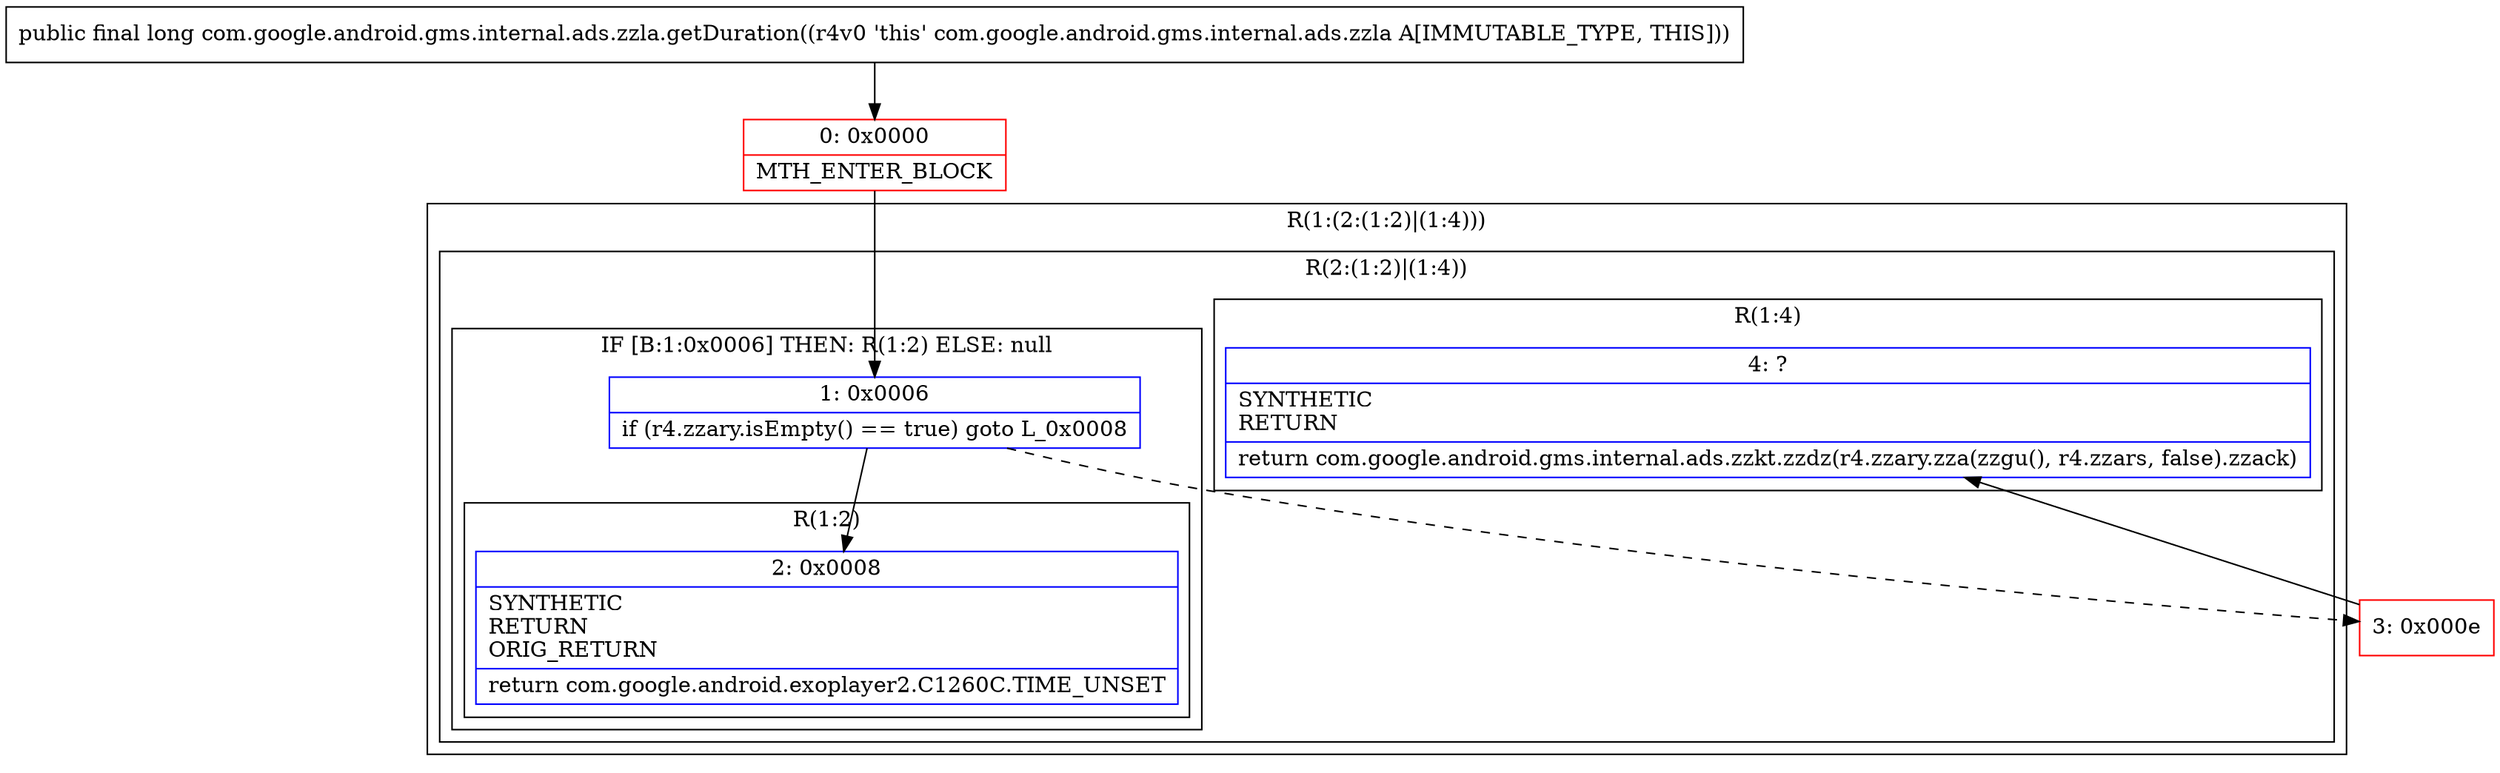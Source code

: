 digraph "CFG forcom.google.android.gms.internal.ads.zzla.getDuration()J" {
subgraph cluster_Region_1875088220 {
label = "R(1:(2:(1:2)|(1:4)))";
node [shape=record,color=blue];
subgraph cluster_Region_896968344 {
label = "R(2:(1:2)|(1:4))";
node [shape=record,color=blue];
subgraph cluster_IfRegion_956087889 {
label = "IF [B:1:0x0006] THEN: R(1:2) ELSE: null";
node [shape=record,color=blue];
Node_1 [shape=record,label="{1\:\ 0x0006|if (r4.zzary.isEmpty() == true) goto L_0x0008\l}"];
subgraph cluster_Region_207640119 {
label = "R(1:2)";
node [shape=record,color=blue];
Node_2 [shape=record,label="{2\:\ 0x0008|SYNTHETIC\lRETURN\lORIG_RETURN\l|return com.google.android.exoplayer2.C1260C.TIME_UNSET\l}"];
}
}
subgraph cluster_Region_2135588244 {
label = "R(1:4)";
node [shape=record,color=blue];
Node_4 [shape=record,label="{4\:\ ?|SYNTHETIC\lRETURN\l|return com.google.android.gms.internal.ads.zzkt.zzdz(r4.zzary.zza(zzgu(), r4.zzars, false).zzack)\l}"];
}
}
}
Node_0 [shape=record,color=red,label="{0\:\ 0x0000|MTH_ENTER_BLOCK\l}"];
Node_3 [shape=record,color=red,label="{3\:\ 0x000e}"];
MethodNode[shape=record,label="{public final long com.google.android.gms.internal.ads.zzla.getDuration((r4v0 'this' com.google.android.gms.internal.ads.zzla A[IMMUTABLE_TYPE, THIS])) }"];
MethodNode -> Node_0;
Node_1 -> Node_2;
Node_1 -> Node_3[style=dashed];
Node_0 -> Node_1;
Node_3 -> Node_4;
}

